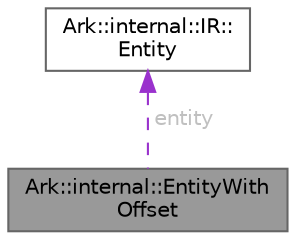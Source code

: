digraph "Ark::internal::EntityWithOffset"
{
 // INTERACTIVE_SVG=YES
 // LATEX_PDF_SIZE
  bgcolor="transparent";
  edge [fontname=Helvetica,fontsize=10,labelfontname=Helvetica,labelfontsize=10];
  node [fontname=Helvetica,fontsize=10,shape=box,height=0.2,width=0.4];
  Node1 [id="Node000001",label="Ark::internal::EntityWith\lOffset",height=0.2,width=0.4,color="gray40", fillcolor="grey60", style="filled", fontcolor="black",tooltip=" "];
  Node2 -> Node1 [id="edge1_Node000001_Node000002",dir="back",color="darkorchid3",style="dashed",tooltip=" ",label=" entity",fontcolor="grey" ];
  Node2 [id="Node000002",label="Ark::internal::IR::\lEntity",height=0.2,width=0.4,color="gray40", fillcolor="white", style="filled",URL="$dc/d35/classArk_1_1internal_1_1IR_1_1Entity.html",tooltip=" "];
}
